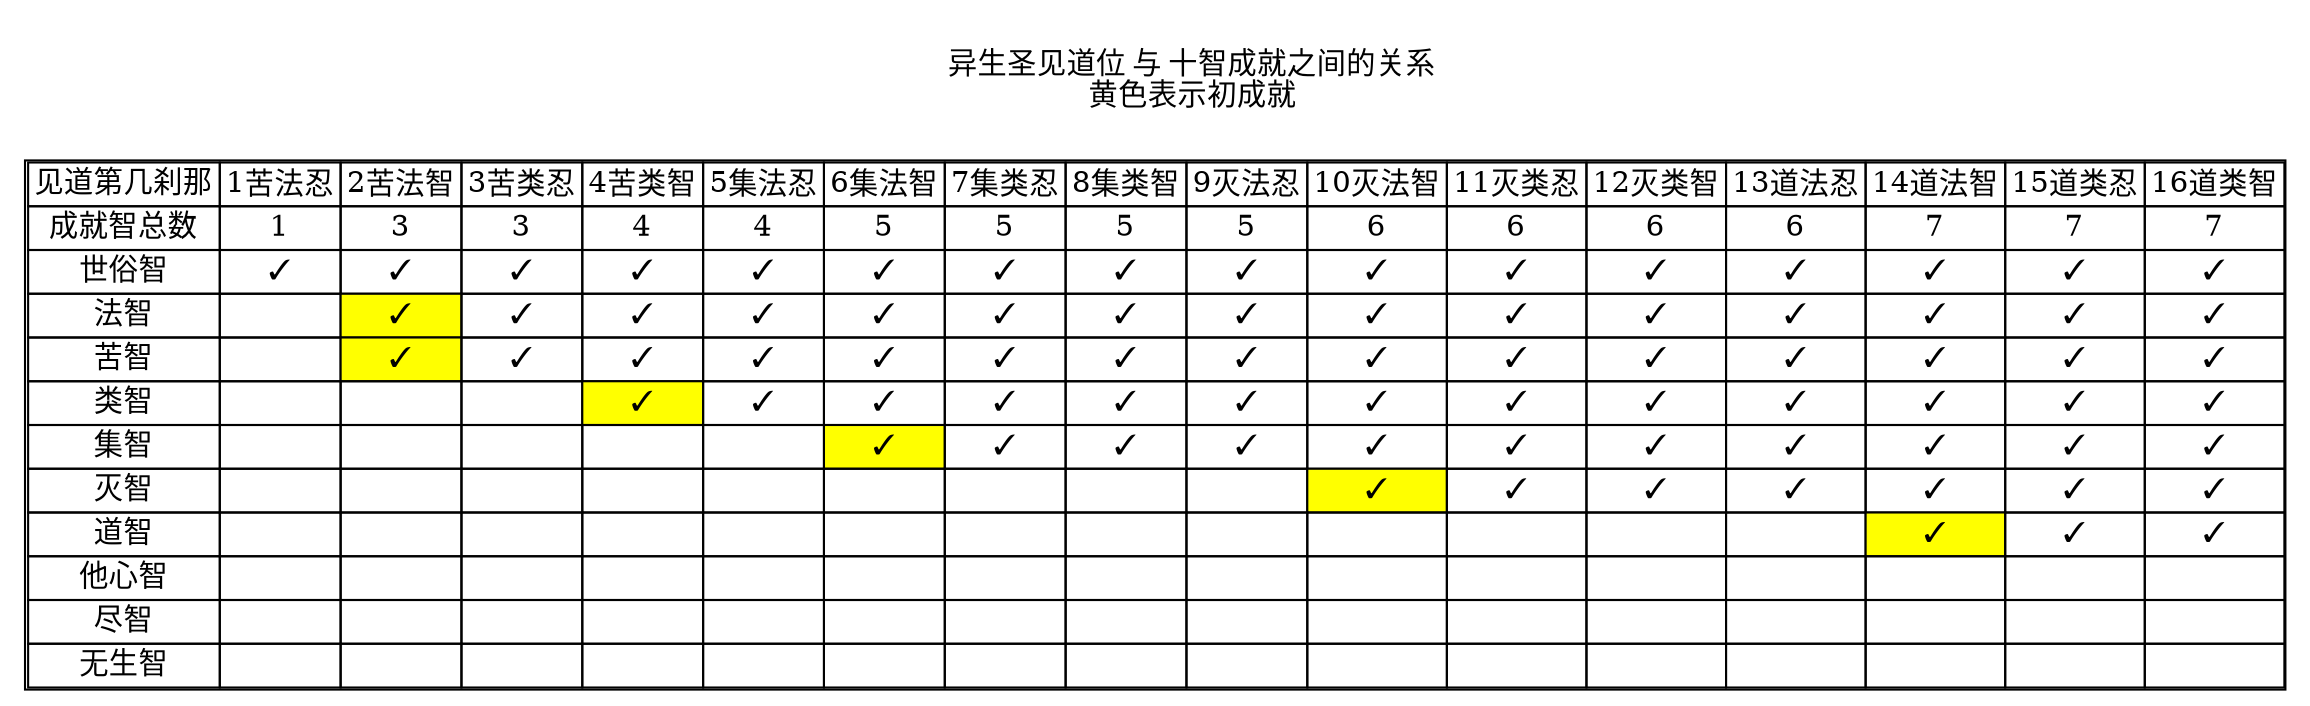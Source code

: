 graph 见道十智 {
    rankdir = LR
    splines=false
    node [shape = none]
    
    labelloc = t
    label = "
            异生圣见道位 与 十智成就之间的关系
            黄色表示初成就
            "
   
   生静虑受 [label=<
           <table border='1' cellborder='1' cellspacing='0' >
                <tr>
                    <td width='70' align='center'>见道第几刹那</td>
                    <td width='50' align='center'>1苦法忍</td>
                    <td width='50' align='center'>2苦法智</td>
                    <td width='50' align='center'>3苦类忍</td>
                    <td width='50' align='center'>4苦类智</td>
                    <td width='50' align='center'>5集法忍</td>
                    <td width='50' align='center'>6集法智</td>
                    <td width='50' align='center'>7集类忍</td>
                    <td width='50' align='center'>8集类智</td>
                    <td width='50' align='center'>9灭法忍</td>
                    <td width='50' align='center'>10灭法智</td>
                    <td width='50' align='center'>11灭类忍</td>
                    <td width='50' align='center'>12灭类智</td>
                    <td width='50' align='center'>13道法忍</td>
                    <td width='50' align='center'>14道法智</td>
                    <td width='50' align='center'>15道类忍</td>
                    <td width='50' align='center'>16道类智</td>
                </tr>
                <tr>
                    <td>成就智总数</td>
                    <td>1</td>
                    <td>3</td>
                    <td>3</td>
                    <td>4</td>
                    <td>4</td>
                    <td>5</td>
                    <td>5</td>
                    <td>5</td>
                    <td>5</td>
                    <td>6</td>
                    <td>6</td>
                    <td>6</td>
                    <td>6</td>
                    <td>7</td>
                    <td>7</td>
                    <td>7</td>
                </tr>
                <tr>
                    <td>世俗智</td>
                    <td>✓</td>
                    <td>✓</td>
                    <td>✓</td>
                    <td>✓</td>
                    <td>✓</td>
                    <td>✓</td>
                    <td>✓</td>
                    <td>✓</td>
                    <td>✓</td>
                    <td>✓</td>
                    <td>✓</td>
                    <td>✓</td>
                    <td>✓</td>
                    <td>✓</td>
                    <td>✓</td>
                    <td>✓</td>
                </tr>
                <tr>
                    <td>法智</td>
                    <td></td>
                    <td bgcolor='yellow'>✓</td>
                    <td>✓</td>
                    <td>✓</td>
                    <td>✓</td>
                    <td>✓</td>
                    <td>✓</td>
                    <td>✓</td>
                    <td>✓</td>
                    <td>✓</td>
                    <td>✓</td>
                    <td>✓</td>
                    <td>✓</td>
                    <td>✓</td>
                    <td>✓</td>
                    <td>✓</td>
                </tr>
                <tr>
                    <td>苦智</td>
                    <td></td>
                    <td bgcolor='yellow'>✓</td>
                    <td>✓</td>
                    <td>✓</td>
                    <td>✓</td>
                    <td>✓</td>
                    <td>✓</td>
                    <td>✓</td>
                    <td>✓</td>
                    <td>✓</td>
                    <td>✓</td>
                    <td>✓</td>
                    <td>✓</td>
                    <td>✓</td>
                    <td>✓</td>
                    <td>✓</td>
                </tr>
                <tr>
                    <td>类智</td>
                    <td></td>
                    <td></td>
                    <td></td>
                    <td bgcolor='yellow'>✓</td>
                    <td>✓</td>
                    <td>✓</td>
                    <td>✓</td>
                    <td>✓</td>
                    <td>✓</td>
                    <td>✓</td>
                    <td>✓</td>
                    <td>✓</td>
                    <td>✓</td>
                    <td>✓</td>
                    <td>✓</td>
                    <td>✓</td>
                </tr>
                <tr>
                    <td>集智</td>
                    <td></td>
                    <td></td>
                    <td></td>
                    <td></td>
                    <td></td>
                    <td bgcolor='yellow'>✓</td>
                    <td>✓</td>
                    <td>✓</td>
                    <td>✓</td>
                    <td>✓</td>
                    <td>✓</td>
                    <td>✓</td>
                    <td>✓</td>
                    <td>✓</td>
                    <td>✓</td>
                    <td>✓</td>
                </tr>
                <tr>
                    <td>灭智</td>
                    <td></td>
                    <td></td>
                    <td></td>
                    <td></td>
                    <td></td>
                    <td></td>
                    <td></td>
                    <td></td>
                    <td></td>
                    <td bgcolor='yellow'>✓</td>
                    <td>✓</td>
                    <td>✓</td>
                    <td>✓</td>
                    <td>✓</td>
                    <td>✓</td>
                    <td>✓</td>
                </tr>
                <tr>
                    <td>道智</td>
                    <td></td>
                    <td></td>
                    <td></td>
                    <td></td>
                    <td></td>
                    <td></td>
                    <td></td>
                    <td></td>
                    <td></td>
                    <td></td>
                    <td></td>
                    <td></td>
                    <td></td>
                    <td bgcolor='yellow'>✓</td>
                    <td>✓</td>
                    <td>✓</td>
                </tr>
                <tr>
                    <td>他心智</td>
                    <td></td>
                    <td></td>
                    <td></td>
                    <td></td>
                    <td></td>
                    <td></td>
                    <td></td>
                    <td></td>
                    <td></td>
                    <td></td>
                    <td></td>
                    <td></td>
                    <td></td>
                    <td></td>
                    <td></td>
                    <td></td>
                </tr>
                <tr>
                    <td>尽智</td>
                    <td></td>
                    <td></td>
                    <td></td>
                    <td></td>
                    <td></td>
                    <td></td>
                    <td></td>
                    <td></td>
                    <td></td>
                    <td></td>
                    <td></td>
                    <td></td>
                    <td></td>
                    <td></td>
                    <td></td>
                    <td></td>
                </tr>
                <tr>
                    <td>无生智</td>
                    <td></td>
                    <td></td>
                    <td></td>
                    <td></td>
                    <td></td>
                    <td></td>
                    <td></td>
                    <td></td>
                    <td></td>
                    <td></td>
                    <td></td>
                    <td></td>
                    <td></td>
                    <td></td>
                    <td></td>
                    <td></td>
                </tr>
      </table>
            >]
 

}